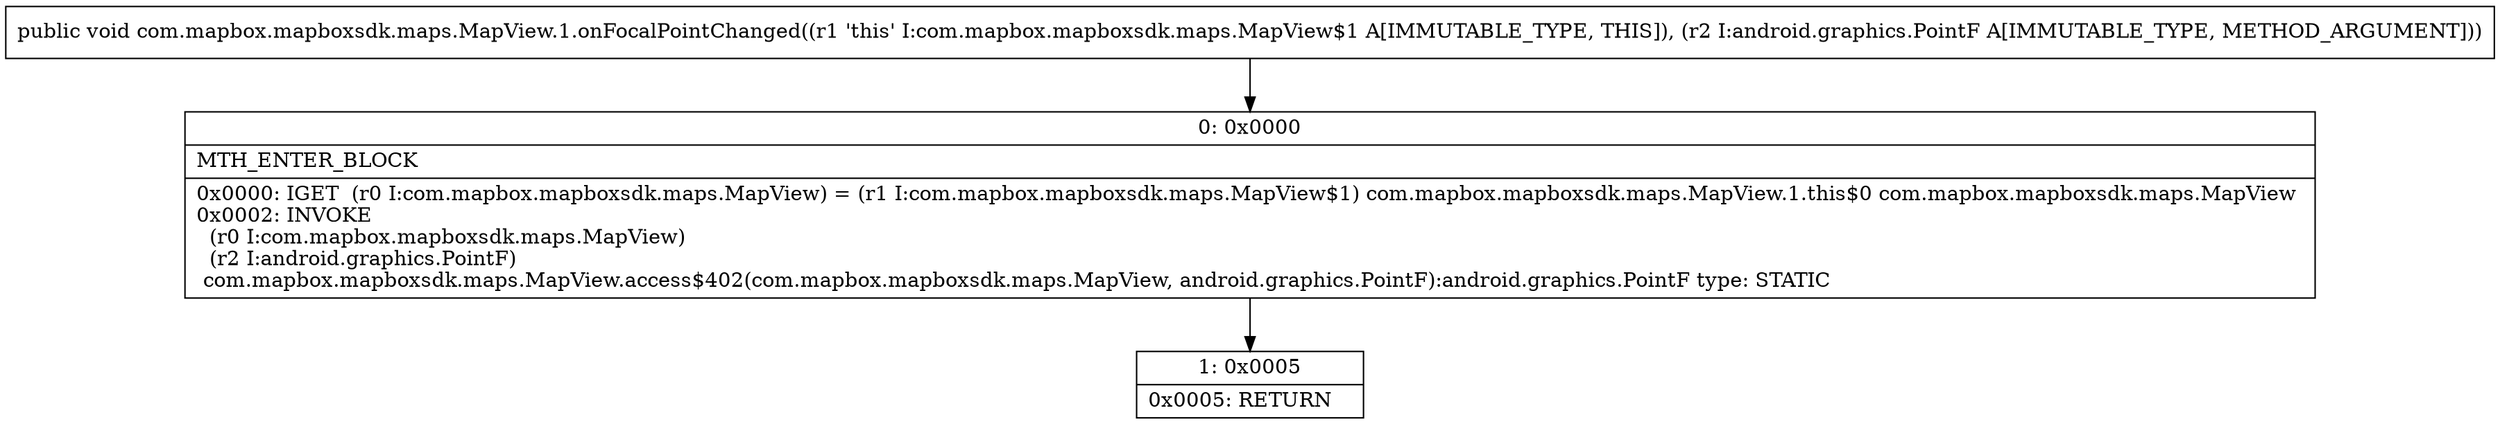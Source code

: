 digraph "CFG forcom.mapbox.mapboxsdk.maps.MapView.1.onFocalPointChanged(Landroid\/graphics\/PointF;)V" {
Node_0 [shape=record,label="{0\:\ 0x0000|MTH_ENTER_BLOCK\l|0x0000: IGET  (r0 I:com.mapbox.mapboxsdk.maps.MapView) = (r1 I:com.mapbox.mapboxsdk.maps.MapView$1) com.mapbox.mapboxsdk.maps.MapView.1.this$0 com.mapbox.mapboxsdk.maps.MapView \l0x0002: INVOKE  \l  (r0 I:com.mapbox.mapboxsdk.maps.MapView)\l  (r2 I:android.graphics.PointF)\l com.mapbox.mapboxsdk.maps.MapView.access$402(com.mapbox.mapboxsdk.maps.MapView, android.graphics.PointF):android.graphics.PointF type: STATIC \l}"];
Node_1 [shape=record,label="{1\:\ 0x0005|0x0005: RETURN   \l}"];
MethodNode[shape=record,label="{public void com.mapbox.mapboxsdk.maps.MapView.1.onFocalPointChanged((r1 'this' I:com.mapbox.mapboxsdk.maps.MapView$1 A[IMMUTABLE_TYPE, THIS]), (r2 I:android.graphics.PointF A[IMMUTABLE_TYPE, METHOD_ARGUMENT])) }"];
MethodNode -> Node_0;
Node_0 -> Node_1;
}

